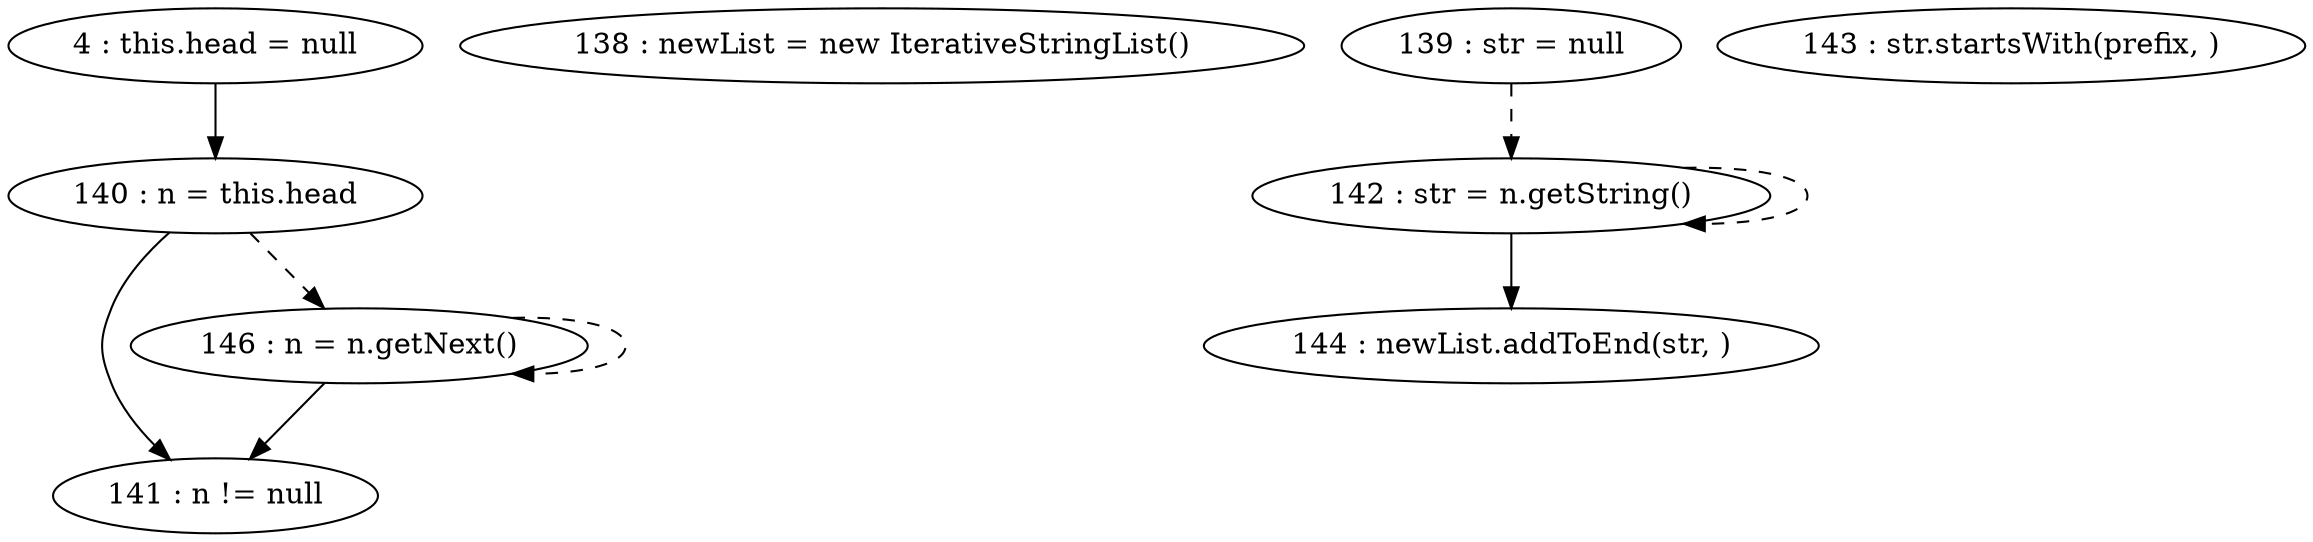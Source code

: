 digraph G {
"4 : this.head = null"
"4 : this.head = null" -> "140 : n = this.head"
"138 : newList = new IterativeStringList()"
"139 : str = null"
"139 : str = null" -> "142 : str = n.getString()" [style=dashed]
"140 : n = this.head"
"140 : n = this.head" -> "141 : n != null"
"140 : n = this.head" -> "146 : n = n.getNext()" [style=dashed]
"141 : n != null"
"142 : str = n.getString()"
"142 : str = n.getString()" -> "144 : newList.addToEnd(str, )"
"142 : str = n.getString()" -> "142 : str = n.getString()" [style=dashed]
"143 : str.startsWith(prefix, )"
"144 : newList.addToEnd(str, )"
"146 : n = n.getNext()"
"146 : n = n.getNext()" -> "141 : n != null"
"146 : n = n.getNext()" -> "146 : n = n.getNext()" [style=dashed]
"141 : n != null"
}